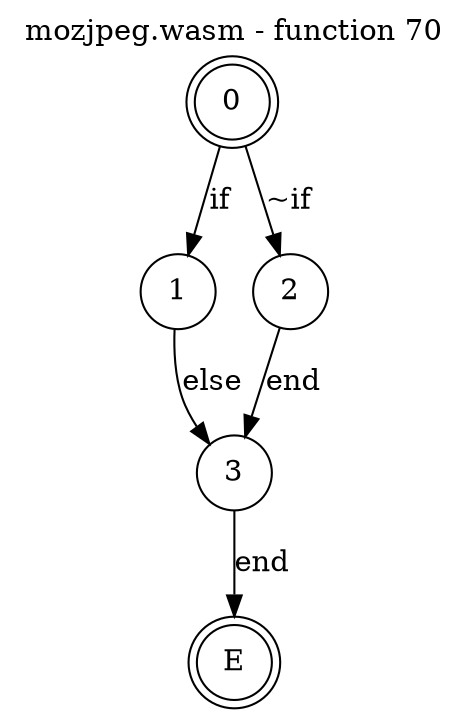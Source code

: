 digraph finite_state_machine {
    label = "mozjpeg.wasm - function 70"
    labelloc =  t
    labelfontsize = 16
    labelfontcolor = black
    labelfontname = "Helvetica"
    node [shape = doublecircle]; 0 E ;
    node [shape = circle];
    0 -> 1[label="if"];
    0 -> 2[label="~if"];
    1 -> 3[label="else"];
    2 -> 3[label="end"];
    3 -> E[label="end"];
}
